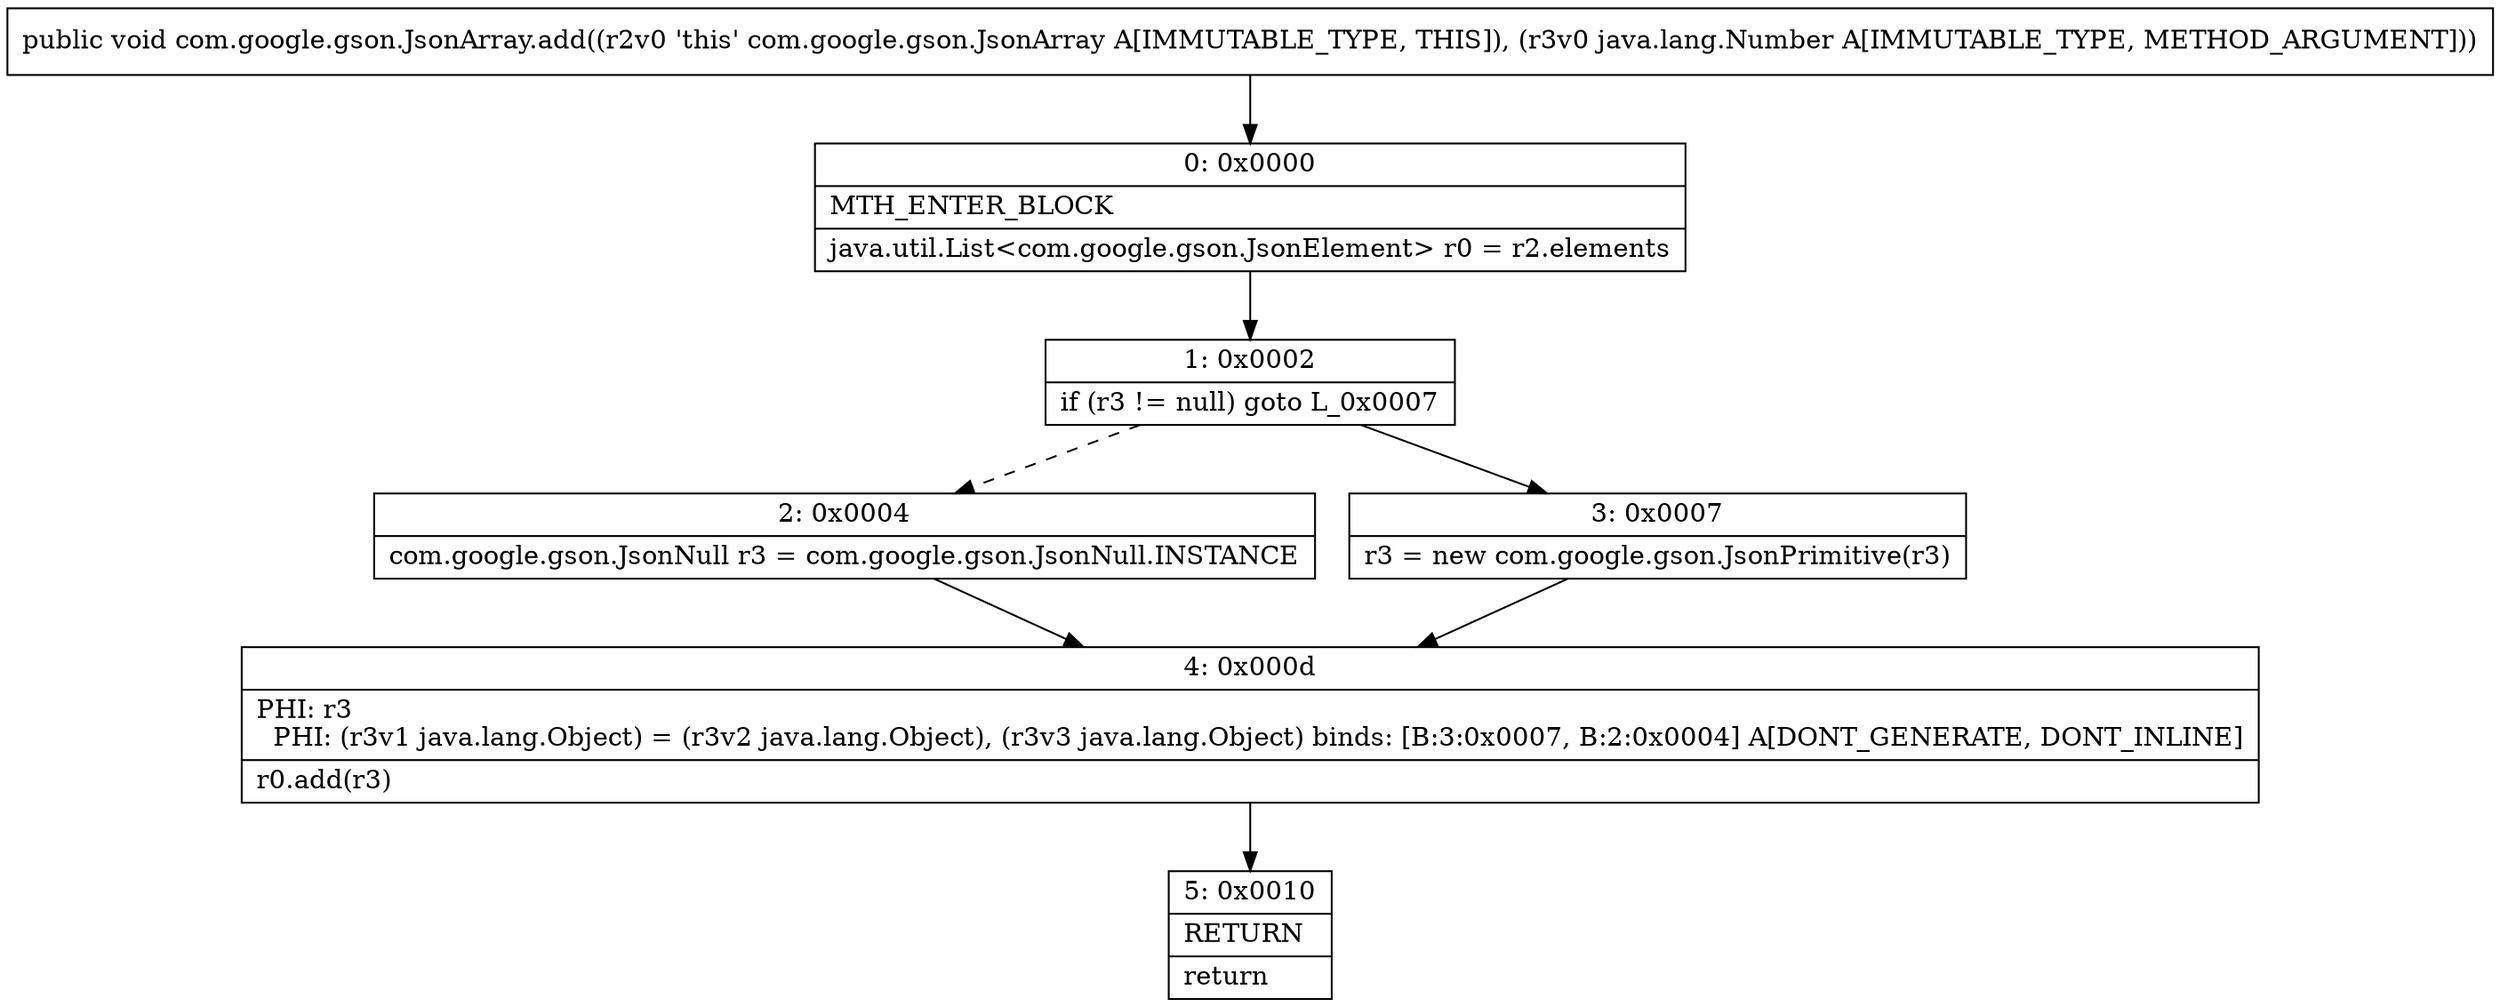 digraph "CFG forcom.google.gson.JsonArray.add(Ljava\/lang\/Number;)V" {
Node_0 [shape=record,label="{0\:\ 0x0000|MTH_ENTER_BLOCK\l|java.util.List\<com.google.gson.JsonElement\> r0 = r2.elements\l}"];
Node_1 [shape=record,label="{1\:\ 0x0002|if (r3 != null) goto L_0x0007\l}"];
Node_2 [shape=record,label="{2\:\ 0x0004|com.google.gson.JsonNull r3 = com.google.gson.JsonNull.INSTANCE\l}"];
Node_3 [shape=record,label="{3\:\ 0x0007|r3 = new com.google.gson.JsonPrimitive(r3)\l}"];
Node_4 [shape=record,label="{4\:\ 0x000d|PHI: r3 \l  PHI: (r3v1 java.lang.Object) = (r3v2 java.lang.Object), (r3v3 java.lang.Object) binds: [B:3:0x0007, B:2:0x0004] A[DONT_GENERATE, DONT_INLINE]\l|r0.add(r3)\l}"];
Node_5 [shape=record,label="{5\:\ 0x0010|RETURN\l|return\l}"];
MethodNode[shape=record,label="{public void com.google.gson.JsonArray.add((r2v0 'this' com.google.gson.JsonArray A[IMMUTABLE_TYPE, THIS]), (r3v0 java.lang.Number A[IMMUTABLE_TYPE, METHOD_ARGUMENT])) }"];
MethodNode -> Node_0;
Node_0 -> Node_1;
Node_1 -> Node_2[style=dashed];
Node_1 -> Node_3;
Node_2 -> Node_4;
Node_3 -> Node_4;
Node_4 -> Node_5;
}

